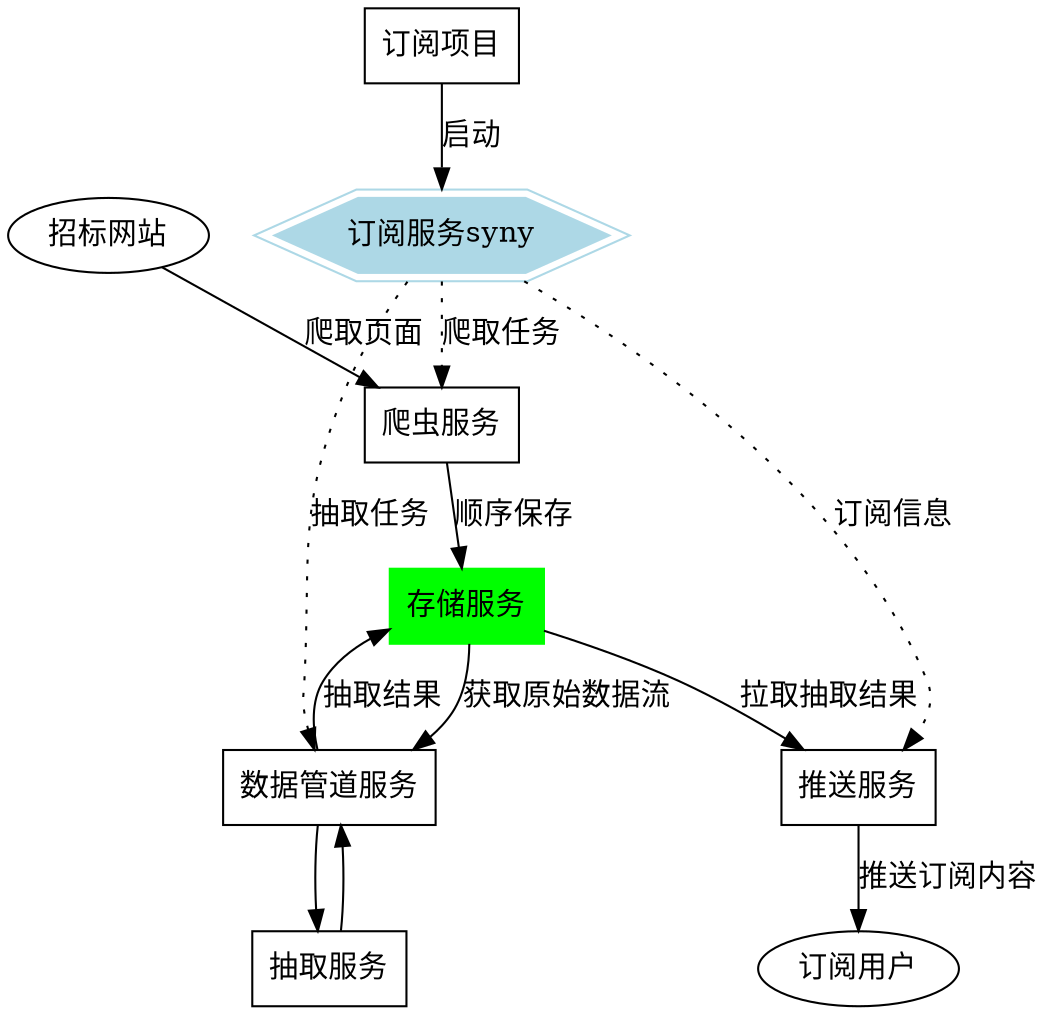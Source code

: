 digraph G{
    rankdir = TD;

    subgraph cSubscribe{
        node [shape=box];
        {
            rankdir = LR;
            subscribe_project [label="订阅项目"];
            subscribe_service [label="订阅服务syny" shape=polygon, sides=6, peripheries=2, color=lightblue, style=filled];
            subscribe_project -> subscribe_service [label="启动"];
        }
    }

    subgraph cBidspy{
        label="招标公告订阅";
        color=blue;
        rankdir = LR;

        // 控制流
        node [shape=box, fontname="SimSun" size="20,20"];
        {
            spider_service [label="爬虫服务"];
            //extraction_service [shape=record label="<x>|<f>抽取服务|<y>"];
            extraction_service [label="抽取服务"];
            pipeline_service [label="数据管道服务"];
            push_service [label="推送服务"];

            subscribe_service -> spider_service [label="爬取任务" style=dotted];
            //subscribe_service -> extraction_service [label="抽取任务" style=dotted];
            subscribe_service -> pipeline_service [label="抽取任务" style=dotted];
            subscribe_service -> push_service [label="订阅信息" style=dotted];
        }
        // 端到端 
        node [shape=ellipse, fontname="SimSun", size="20,20"]
        {
            data_source [label="招标网站"];
            target_user [label="订阅用户"];

            data_source -> spider_service [label="爬取页面"];
            push_service -> target_user [label="推送订阅内容"];
        }

    }

    subgraph cBasinSpace{
        label="BasinSpace";
        randir = LR;

        // 存取
        node [shape=box];
        {
            storage_service [label="存储服务" shape=box color=green style=filled];

            spider_service -> storage_service [label="顺序保存"];
            storage_service -> pipeline_service [label="获取原始数据流"];
            pipeline_service -> storage_service [label="抽取结果"];
            pipeline_service -> extraction_service [];
            extraction_service -> pipeline_service [];
            //storage_service -> extraction_service [label="获取原始数据流"];
            //extraction_service -> storage_service [label="抽取结果"];
            storage_service -> push_service [label="拉取抽取结果"];
        }
    }


    //{rank = same; subscribe_service; extraction_service; storage_service;}
}
